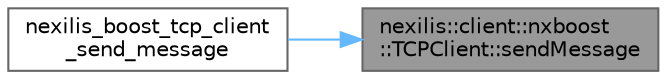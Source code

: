 digraph "nexilis::client::nxboost::TCPClient::sendMessage"
{
 // LATEX_PDF_SIZE
  bgcolor="transparent";
  edge [fontname=Helvetica,fontsize=10,labelfontname=Helvetica,labelfontsize=10];
  node [fontname=Helvetica,fontsize=10,shape=box,height=0.2,width=0.4];
  rankdir="RL";
  Node1 [id="Node000001",label="nexilis::client::nxboost\l::TCPClient::sendMessage",height=0.2,width=0.4,color="gray40", fillcolor="grey60", style="filled", fontcolor="black",tooltip="ClientProtocol::sendMessage(const nx_data&) implementation."];
  Node1 -> Node2 [id="edge1_Node000001_Node000002",dir="back",color="steelblue1",style="solid",tooltip=" "];
  Node2 [id="Node000002",label="nexilis_boost_tcp_client\l_send_message",height=0.2,width=0.4,color="grey40", fillcolor="white", style="filled",URL="$d8/df0/boost__tcp__client__c_8cc.html#a72c8c9ef60a5f3e41234e00165871806",tooltip=" "];
}
